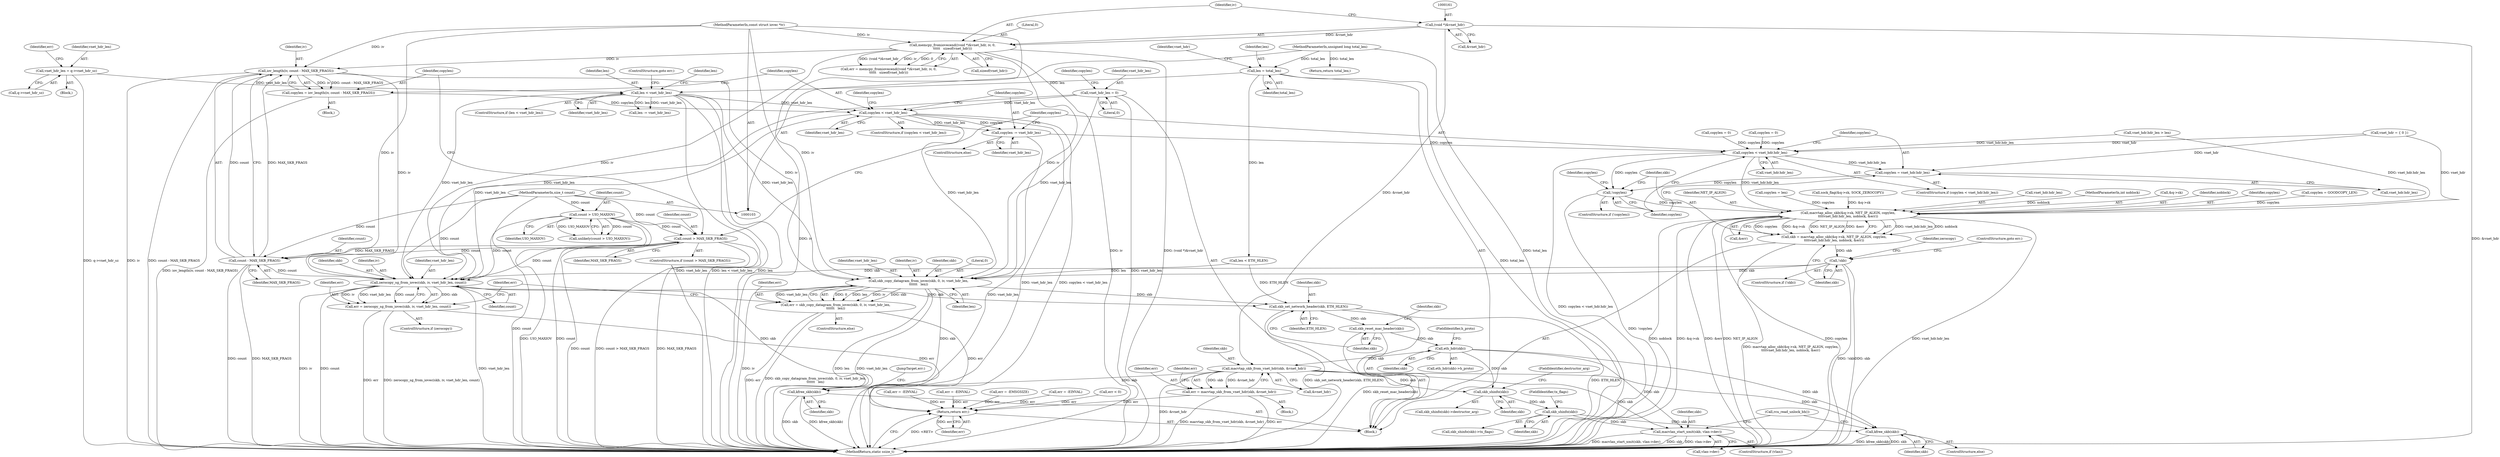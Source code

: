 digraph "0_linux_b92946e2919134ebe2a4083e4302236295ea2a73@API" {
"1000276" [label="(Call,copylen -= vnet_hdr_len)"];
"1000269" [label="(Call,copylen < vnet_hdr_len)"];
"1000261" [label="(Call,copylen = iov_length(iv, count - MAX_SKB_FRAGS))"];
"1000263" [label="(Call,iov_length(iv, count - MAX_SKB_FRAGS))"];
"1000159" [label="(Call,memcpy_fromiovecend((void *)&vnet_hdr, iv, 0,\n\t\t\t\t\t   sizeof(vnet_hdr)))"];
"1000160" [label="(Call,(void *)&vnet_hdr)"];
"1000106" [label="(MethodParameterIn,const struct iovec *iv)"];
"1000265" [label="(Call,count - MAX_SKB_FRAGS)"];
"1000257" [label="(Call,count > MAX_SKB_FRAGS)"];
"1000233" [label="(Call,count > UIO_MAXIOV)"];
"1000108" [label="(MethodParameterIn,size_t count)"];
"1000122" [label="(Call,vnet_hdr_len = 0)"];
"1000150" [label="(Call,len < vnet_hdr_len)"];
"1000114" [label="(Call,len = total_len)"];
"1000107" [label="(MethodParameterIn,unsigned long total_len)"];
"1000140" [label="(Call,vnet_hdr_len = q->vnet_hdr_sz)"];
"1000280" [label="(Call,copylen < vnet_hdr.hdr_len)"];
"1000285" [label="(Call,copylen = vnet_hdr.hdr_len)"];
"1000291" [label="(Call,!copylen)"];
"1000302" [label="(Call,macvtap_alloc_skb(&q->sk, NET_IP_ALIGN, copylen,\n\t\t\t\tvnet_hdr.hdr_len, noblock, &err))"];
"1000300" [label="(Call,skb = macvtap_alloc_skb(&q->sk, NET_IP_ALIGN, copylen,\n\t\t\t\tvnet_hdr.hdr_len, noblock, &err))"];
"1000316" [label="(Call,!skb)"];
"1000323" [label="(Call,zerocopy_sg_from_iovec(skb, iv, vnet_hdr_len, count))"];
"1000321" [label="(Call,err = zerocopy_sg_from_iovec(skb, iv, vnet_hdr_len, count))"];
"1000424" [label="(Return,return err;)"];
"1000340" [label="(Call,skb_set_network_header(skb, ETH_HLEN))"];
"1000343" [label="(Call,skb_reset_mac_header(skb))"];
"1000350" [label="(Call,eth_hdr(skb))"];
"1000358" [label="(Call,macvtap_skb_from_vnet_hdr(skb, &vnet_hdr))"];
"1000356" [label="(Call,err = macvtap_skb_from_vnet_hdr(skb, &vnet_hdr))"];
"1000377" [label="(Call,skb_shinfo(skb))"];
"1000385" [label="(Call,skb_shinfo(skb))"];
"1000391" [label="(Call,macvlan_start_xmit(skb, vlan->dev))"];
"1000397" [label="(Call,kfree_skb(skb))"];
"1000403" [label="(Call,kfree_skb(skb))"];
"1000331" [label="(Call,skb_copy_datagram_from_iovec(skb, 0, iv, vnet_hdr_len,\n\t\t\t\t\t\t   len))"];
"1000329" [label="(Call,err = skb_copy_datagram_from_iovec(skb, 0, iv, vnet_hdr_len,\n\t\t\t\t\t\t   len))"];
"1000120" [label="(Identifier,vnet_hdr)"];
"1000351" [label="(Identifier,skb)"];
"1000227" [label="(Call,err = -EMSGSIZE)"];
"1000307" [label="(Identifier,NET_IP_ALIGN)"];
"1000141" [label="(Identifier,vnet_hdr_len)"];
"1000160" [label="(Call,(void *)&vnet_hdr)"];
"1000162" [label="(Call,&vnet_hdr)"];
"1000287" [label="(Call,vnet_hdr.hdr_len)"];
"1000324" [label="(Identifier,skb)"];
"1000277" [label="(Identifier,copylen)"];
"1000387" [label="(FieldIdentifier,tx_flags)"];
"1000330" [label="(Identifier,err)"];
"1000165" [label="(Literal,0)"];
"1000400" [label="(Return,return total_len;)"];
"1000327" [label="(Identifier,count)"];
"1000233" [label="(Call,count > UIO_MAXIOV)"];
"1000152" [label="(Identifier,vnet_hdr_len)"];
"1000302" [label="(Call,macvtap_alloc_skb(&q->sk, NET_IP_ALIGN, copylen,\n\t\t\t\tvnet_hdr.hdr_len, noblock, &err))"];
"1000269" [label="(Call,copylen < vnet_hdr_len)"];
"1000355" [label="(Block,)"];
"1000300" [label="(Call,skb = macvtap_alloc_skb(&q->sk, NET_IP_ALIGN, copylen,\n\t\t\t\tvnet_hdr.hdr_len, noblock, &err))"];
"1000157" [label="(Call,err = memcpy_fromiovecend((void *)&vnet_hdr, iv, 0,\n\t\t\t\t\t   sizeof(vnet_hdr)))"];
"1000223" [label="(Call,len < ETH_HLEN)"];
"1000356" [label="(Call,err = macvtap_skb_from_vnet_hdr(skb, &vnet_hdr))"];
"1000139" [label="(Block,)"];
"1000159" [label="(Call,memcpy_fromiovecend((void *)&vnet_hdr, iv, 0,\n\t\t\t\t\t   sizeof(vnet_hdr)))"];
"1000272" [label="(Call,copylen = 0)"];
"1000262" [label="(Identifier,copylen)"];
"1000335" [label="(Identifier,vnet_hdr_len)"];
"1000336" [label="(Identifier,len)"];
"1000377" [label="(Call,skb_shinfo(skb))"];
"1000260" [label="(Block,)"];
"1000297" [label="(Call,copylen = len)"];
"1000267" [label="(Identifier,MAX_SKB_FRAGS)"];
"1000341" [label="(Identifier,skb)"];
"1000106" [label="(MethodParameterIn,const struct iovec *iv)"];
"1000338" [label="(Identifier,err)"];
"1000301" [label="(Identifier,skb)"];
"1000352" [label="(FieldIdentifier,h_proto)"];
"1000328" [label="(ControlStructure,else)"];
"1000326" [label="(Identifier,vnet_hdr_len)"];
"1000405" [label="(JumpTarget,err:)"];
"1000321" [label="(Call,err = zerocopy_sg_from_iovec(skb, iv, vnet_hdr_len, count))"];
"1000140" [label="(Call,vnet_hdr_len = q->vnet_hdr_sz)"];
"1000154" [label="(Call,len -= vnet_hdr_len)"];
"1000244" [label="(Call,sock_flag(&q->sk, SOCK_ZEROCOPY))"];
"1000281" [label="(Identifier,copylen)"];
"1000320" [label="(Identifier,zerocopy)"];
"1000217" [label="(Call,err = -EINVAL)"];
"1000234" [label="(Identifier,count)"];
"1000124" [label="(Literal,0)"];
"1000261" [label="(Call,copylen = iov_length(iv, count - MAX_SKB_FRAGS))"];
"1000318" [label="(ControlStructure,goto err;)"];
"1000258" [label="(Identifier,count)"];
"1000146" [label="(Identifier,err)"];
"1000273" [label="(Identifier,copylen)"];
"1000268" [label="(ControlStructure,if (copylen < vnet_hdr_len))"];
"1000323" [label="(Call,zerocopy_sg_from_iovec(skb, iv, vnet_hdr_len, count))"];
"1000349" [label="(Call,eth_hdr(skb)->h_proto)"];
"1000122" [label="(Call,vnet_hdr_len = 0)"];
"1000127" [label="(Identifier,copylen)"];
"1000342" [label="(Identifier,ETH_HLEN)"];
"1000292" [label="(Identifier,copylen)"];
"1000266" [label="(Identifier,count)"];
"1000270" [label="(Identifier,copylen)"];
"1000275" [label="(ControlStructure,else)"];
"1000360" [label="(Call,&vnet_hdr)"];
"1000115" [label="(Identifier,len)"];
"1000331" [label="(Call,skb_copy_datagram_from_iovec(skb, 0, iv, vnet_hdr_len,\n\t\t\t\t\t\t   len))"];
"1000286" [label="(Identifier,copylen)"];
"1000166" [label="(Call,sizeof(vnet_hdr))"];
"1000359" [label="(Identifier,skb)"];
"1000384" [label="(Call,skb_shinfo(skb)->tx_flags)"];
"1000376" [label="(Call,skb_shinfo(skb)->destructor_arg)"];
"1000259" [label="(Identifier,MAX_SKB_FRAGS)"];
"1000357" [label="(Identifier,err)"];
"1000322" [label="(Identifier,err)"];
"1000315" [label="(ControlStructure,if (!skb))"];
"1000385" [label="(Call,skb_shinfo(skb))"];
"1000169" [label="(Call,err < 0)"];
"1000386" [label="(Identifier,skb)"];
"1000280" [label="(Call,copylen < vnet_hdr.hdr_len)"];
"1000235" [label="(Identifier,UIO_MAXIOV)"];
"1000290" [label="(ControlStructure,if (!copylen))"];
"1000425" [label="(Identifier,err)"];
"1000334" [label="(Identifier,iv)"];
"1000309" [label="(Call,vnet_hdr.hdr_len)"];
"1000399" [label="(Call,rcu_read_unlock_bh())"];
"1000150" [label="(Call,len < vnet_hdr_len)"];
"1000347" [label="(Identifier,skb)"];
"1000109" [label="(MethodParameterIn,int noblock)"];
"1000316" [label="(Call,!skb)"];
"1000265" [label="(Call,count - MAX_SKB_FRAGS)"];
"1000389" [label="(ControlStructure,if (vlan))"];
"1000151" [label="(Identifier,len)"];
"1000126" [label="(Call,copylen = 0)"];
"1000153" [label="(ControlStructure,goto err;)"];
"1000303" [label="(Call,&q->sk)"];
"1000294" [label="(Identifier,copylen)"];
"1000164" [label="(Identifier,iv)"];
"1000340" [label="(Call,skb_set_network_header(skb, ETH_HLEN))"];
"1000332" [label="(Identifier,skb)"];
"1000257" [label="(Call,count > MAX_SKB_FRAGS)"];
"1000424" [label="(Return,return err;)"];
"1000343" [label="(Call,skb_reset_mac_header(skb))"];
"1000391" [label="(Call,macvlan_start_xmit(skb, vlan->dev))"];
"1000363" [label="(Identifier,err)"];
"1000397" [label="(Call,kfree_skb(skb))"];
"1000278" [label="(Identifier,vnet_hdr_len)"];
"1000123" [label="(Identifier,vnet_hdr_len)"];
"1000398" [label="(Identifier,skb)"];
"1000279" [label="(ControlStructure,if (copylen < vnet_hdr.hdr_len))"];
"1000256" [label="(ControlStructure,if (count > MAX_SKB_FRAGS))"];
"1000271" [label="(Identifier,vnet_hdr_len)"];
"1000206" [label="(Call,err = -EINVAL)"];
"1000145" [label="(Call,err = -EINVAL)"];
"1000142" [label="(Call,q->vnet_hdr_sz)"];
"1000285" [label="(Call,copylen = vnet_hdr.hdr_len)"];
"1000325" [label="(Identifier,iv)"];
"1000312" [label="(Identifier,noblock)"];
"1000403" [label="(Call,kfree_skb(skb))"];
"1000404" [label="(Identifier,skb)"];
"1000308" [label="(Identifier,copylen)"];
"1000149" [label="(ControlStructure,if (len < vnet_hdr_len))"];
"1000211" [label="(Call,vnet_hdr.hdr_len > len)"];
"1000291" [label="(Call,!copylen)"];
"1000317" [label="(Identifier,skb)"];
"1000329" [label="(Call,err = skb_copy_datagram_from_iovec(skb, 0, iv, vnet_hdr_len,\n\t\t\t\t\t\t   len))"];
"1000276" [label="(Call,copylen -= vnet_hdr_len)"];
"1000232" [label="(Call,unlikely(count > UIO_MAXIOV))"];
"1000119" [label="(Call,vnet_hdr = { 0 })"];
"1000393" [label="(Call,vlan->dev)"];
"1000392" [label="(Identifier,skb)"];
"1000396" [label="(ControlStructure,else)"];
"1000282" [label="(Call,vnet_hdr.hdr_len)"];
"1000114" [label="(Call,len = total_len)"];
"1000358" [label="(Call,macvtap_skb_from_vnet_hdr(skb, &vnet_hdr))"];
"1000264" [label="(Identifier,iv)"];
"1000107" [label="(MethodParameterIn,unsigned long total_len)"];
"1000313" [label="(Call,&err)"];
"1000350" [label="(Call,eth_hdr(skb))"];
"1000293" [label="(Call,copylen = GOODCOPY_LEN)"];
"1000378" [label="(Identifier,skb)"];
"1000379" [label="(FieldIdentifier,destructor_arg)"];
"1000155" [label="(Identifier,len)"];
"1000263" [label="(Call,iov_length(iv, count - MAX_SKB_FRAGS))"];
"1000426" [label="(MethodReturn,static ssize_t)"];
"1000116" [label="(Identifier,total_len)"];
"1000319" [label="(ControlStructure,if (zerocopy))"];
"1000333" [label="(Literal,0)"];
"1000344" [label="(Identifier,skb)"];
"1000108" [label="(MethodParameterIn,size_t count)"];
"1000110" [label="(Block,)"];
"1000276" -> "1000275"  [label="AST: "];
"1000276" -> "1000278"  [label="CFG: "];
"1000277" -> "1000276"  [label="AST: "];
"1000278" -> "1000276"  [label="AST: "];
"1000281" -> "1000276"  [label="CFG: "];
"1000276" -> "1000426"  [label="DDG: vnet_hdr_len"];
"1000269" -> "1000276"  [label="DDG: vnet_hdr_len"];
"1000269" -> "1000276"  [label="DDG: copylen"];
"1000276" -> "1000280"  [label="DDG: copylen"];
"1000269" -> "1000268"  [label="AST: "];
"1000269" -> "1000271"  [label="CFG: "];
"1000270" -> "1000269"  [label="AST: "];
"1000271" -> "1000269"  [label="AST: "];
"1000273" -> "1000269"  [label="CFG: "];
"1000277" -> "1000269"  [label="CFG: "];
"1000269" -> "1000426"  [label="DDG: copylen < vnet_hdr_len"];
"1000269" -> "1000426"  [label="DDG: vnet_hdr_len"];
"1000261" -> "1000269"  [label="DDG: copylen"];
"1000122" -> "1000269"  [label="DDG: vnet_hdr_len"];
"1000150" -> "1000269"  [label="DDG: vnet_hdr_len"];
"1000269" -> "1000323"  [label="DDG: vnet_hdr_len"];
"1000269" -> "1000331"  [label="DDG: vnet_hdr_len"];
"1000261" -> "1000260"  [label="AST: "];
"1000261" -> "1000263"  [label="CFG: "];
"1000262" -> "1000261"  [label="AST: "];
"1000263" -> "1000261"  [label="AST: "];
"1000270" -> "1000261"  [label="CFG: "];
"1000261" -> "1000426"  [label="DDG: iov_length(iv, count - MAX_SKB_FRAGS)"];
"1000263" -> "1000261"  [label="DDG: iv"];
"1000263" -> "1000261"  [label="DDG: count - MAX_SKB_FRAGS"];
"1000263" -> "1000265"  [label="CFG: "];
"1000264" -> "1000263"  [label="AST: "];
"1000265" -> "1000263"  [label="AST: "];
"1000263" -> "1000426"  [label="DDG: count - MAX_SKB_FRAGS"];
"1000263" -> "1000426"  [label="DDG: iv"];
"1000159" -> "1000263"  [label="DDG: iv"];
"1000106" -> "1000263"  [label="DDG: iv"];
"1000265" -> "1000263"  [label="DDG: count"];
"1000265" -> "1000263"  [label="DDG: MAX_SKB_FRAGS"];
"1000263" -> "1000323"  [label="DDG: iv"];
"1000263" -> "1000331"  [label="DDG: iv"];
"1000159" -> "1000157"  [label="AST: "];
"1000159" -> "1000166"  [label="CFG: "];
"1000160" -> "1000159"  [label="AST: "];
"1000164" -> "1000159"  [label="AST: "];
"1000165" -> "1000159"  [label="AST: "];
"1000166" -> "1000159"  [label="AST: "];
"1000157" -> "1000159"  [label="CFG: "];
"1000159" -> "1000426"  [label="DDG: iv"];
"1000159" -> "1000426"  [label="DDG: (void *)&vnet_hdr"];
"1000159" -> "1000157"  [label="DDG: (void *)&vnet_hdr"];
"1000159" -> "1000157"  [label="DDG: iv"];
"1000159" -> "1000157"  [label="DDG: 0"];
"1000160" -> "1000159"  [label="DDG: &vnet_hdr"];
"1000106" -> "1000159"  [label="DDG: iv"];
"1000159" -> "1000323"  [label="DDG: iv"];
"1000159" -> "1000331"  [label="DDG: iv"];
"1000160" -> "1000162"  [label="CFG: "];
"1000161" -> "1000160"  [label="AST: "];
"1000162" -> "1000160"  [label="AST: "];
"1000164" -> "1000160"  [label="CFG: "];
"1000160" -> "1000426"  [label="DDG: &vnet_hdr"];
"1000160" -> "1000358"  [label="DDG: &vnet_hdr"];
"1000106" -> "1000103"  [label="AST: "];
"1000106" -> "1000426"  [label="DDG: iv"];
"1000106" -> "1000323"  [label="DDG: iv"];
"1000106" -> "1000331"  [label="DDG: iv"];
"1000265" -> "1000267"  [label="CFG: "];
"1000266" -> "1000265"  [label="AST: "];
"1000267" -> "1000265"  [label="AST: "];
"1000265" -> "1000426"  [label="DDG: MAX_SKB_FRAGS"];
"1000265" -> "1000426"  [label="DDG: count"];
"1000257" -> "1000265"  [label="DDG: count"];
"1000257" -> "1000265"  [label="DDG: MAX_SKB_FRAGS"];
"1000108" -> "1000265"  [label="DDG: count"];
"1000265" -> "1000323"  [label="DDG: count"];
"1000257" -> "1000256"  [label="AST: "];
"1000257" -> "1000259"  [label="CFG: "];
"1000258" -> "1000257"  [label="AST: "];
"1000259" -> "1000257"  [label="AST: "];
"1000262" -> "1000257"  [label="CFG: "];
"1000281" -> "1000257"  [label="CFG: "];
"1000257" -> "1000426"  [label="DDG: MAX_SKB_FRAGS"];
"1000257" -> "1000426"  [label="DDG: count"];
"1000257" -> "1000426"  [label="DDG: count > MAX_SKB_FRAGS"];
"1000233" -> "1000257"  [label="DDG: count"];
"1000108" -> "1000257"  [label="DDG: count"];
"1000257" -> "1000323"  [label="DDG: count"];
"1000233" -> "1000232"  [label="AST: "];
"1000233" -> "1000235"  [label="CFG: "];
"1000234" -> "1000233"  [label="AST: "];
"1000235" -> "1000233"  [label="AST: "];
"1000232" -> "1000233"  [label="CFG: "];
"1000233" -> "1000426"  [label="DDG: UIO_MAXIOV"];
"1000233" -> "1000426"  [label="DDG: count"];
"1000233" -> "1000232"  [label="DDG: count"];
"1000233" -> "1000232"  [label="DDG: UIO_MAXIOV"];
"1000108" -> "1000233"  [label="DDG: count"];
"1000233" -> "1000323"  [label="DDG: count"];
"1000108" -> "1000103"  [label="AST: "];
"1000108" -> "1000426"  [label="DDG: count"];
"1000108" -> "1000323"  [label="DDG: count"];
"1000122" -> "1000110"  [label="AST: "];
"1000122" -> "1000124"  [label="CFG: "];
"1000123" -> "1000122"  [label="AST: "];
"1000124" -> "1000122"  [label="AST: "];
"1000127" -> "1000122"  [label="CFG: "];
"1000122" -> "1000426"  [label="DDG: vnet_hdr_len"];
"1000122" -> "1000323"  [label="DDG: vnet_hdr_len"];
"1000122" -> "1000331"  [label="DDG: vnet_hdr_len"];
"1000150" -> "1000149"  [label="AST: "];
"1000150" -> "1000152"  [label="CFG: "];
"1000151" -> "1000150"  [label="AST: "];
"1000152" -> "1000150"  [label="AST: "];
"1000153" -> "1000150"  [label="CFG: "];
"1000155" -> "1000150"  [label="CFG: "];
"1000150" -> "1000426"  [label="DDG: len"];
"1000150" -> "1000426"  [label="DDG: vnet_hdr_len"];
"1000150" -> "1000426"  [label="DDG: len < vnet_hdr_len"];
"1000114" -> "1000150"  [label="DDG: len"];
"1000140" -> "1000150"  [label="DDG: vnet_hdr_len"];
"1000150" -> "1000154"  [label="DDG: vnet_hdr_len"];
"1000150" -> "1000154"  [label="DDG: len"];
"1000150" -> "1000323"  [label="DDG: vnet_hdr_len"];
"1000150" -> "1000331"  [label="DDG: vnet_hdr_len"];
"1000114" -> "1000110"  [label="AST: "];
"1000114" -> "1000116"  [label="CFG: "];
"1000115" -> "1000114"  [label="AST: "];
"1000116" -> "1000114"  [label="AST: "];
"1000120" -> "1000114"  [label="CFG: "];
"1000114" -> "1000426"  [label="DDG: total_len"];
"1000107" -> "1000114"  [label="DDG: total_len"];
"1000114" -> "1000223"  [label="DDG: len"];
"1000107" -> "1000103"  [label="AST: "];
"1000107" -> "1000426"  [label="DDG: total_len"];
"1000107" -> "1000400"  [label="DDG: total_len"];
"1000140" -> "1000139"  [label="AST: "];
"1000140" -> "1000142"  [label="CFG: "];
"1000141" -> "1000140"  [label="AST: "];
"1000142" -> "1000140"  [label="AST: "];
"1000146" -> "1000140"  [label="CFG: "];
"1000140" -> "1000426"  [label="DDG: q->vnet_hdr_sz"];
"1000280" -> "1000279"  [label="AST: "];
"1000280" -> "1000282"  [label="CFG: "];
"1000281" -> "1000280"  [label="AST: "];
"1000282" -> "1000280"  [label="AST: "];
"1000286" -> "1000280"  [label="CFG: "];
"1000292" -> "1000280"  [label="CFG: "];
"1000280" -> "1000426"  [label="DDG: copylen < vnet_hdr.hdr_len"];
"1000126" -> "1000280"  [label="DDG: copylen"];
"1000272" -> "1000280"  [label="DDG: copylen"];
"1000211" -> "1000280"  [label="DDG: vnet_hdr.hdr_len"];
"1000119" -> "1000280"  [label="DDG: vnet_hdr"];
"1000280" -> "1000285"  [label="DDG: vnet_hdr.hdr_len"];
"1000280" -> "1000291"  [label="DDG: copylen"];
"1000280" -> "1000302"  [label="DDG: vnet_hdr.hdr_len"];
"1000285" -> "1000279"  [label="AST: "];
"1000285" -> "1000287"  [label="CFG: "];
"1000286" -> "1000285"  [label="AST: "];
"1000287" -> "1000285"  [label="AST: "];
"1000292" -> "1000285"  [label="CFG: "];
"1000119" -> "1000285"  [label="DDG: vnet_hdr"];
"1000285" -> "1000291"  [label="DDG: copylen"];
"1000291" -> "1000290"  [label="AST: "];
"1000291" -> "1000292"  [label="CFG: "];
"1000292" -> "1000291"  [label="AST: "];
"1000294" -> "1000291"  [label="CFG: "];
"1000301" -> "1000291"  [label="CFG: "];
"1000291" -> "1000426"  [label="DDG: !copylen"];
"1000291" -> "1000302"  [label="DDG: copylen"];
"1000302" -> "1000300"  [label="AST: "];
"1000302" -> "1000313"  [label="CFG: "];
"1000303" -> "1000302"  [label="AST: "];
"1000307" -> "1000302"  [label="AST: "];
"1000308" -> "1000302"  [label="AST: "];
"1000309" -> "1000302"  [label="AST: "];
"1000312" -> "1000302"  [label="AST: "];
"1000313" -> "1000302"  [label="AST: "];
"1000300" -> "1000302"  [label="CFG: "];
"1000302" -> "1000426"  [label="DDG: vnet_hdr.hdr_len"];
"1000302" -> "1000426"  [label="DDG: noblock"];
"1000302" -> "1000426"  [label="DDG: &q->sk"];
"1000302" -> "1000426"  [label="DDG: &err"];
"1000302" -> "1000426"  [label="DDG: NET_IP_ALIGN"];
"1000302" -> "1000426"  [label="DDG: copylen"];
"1000302" -> "1000300"  [label="DDG: vnet_hdr.hdr_len"];
"1000302" -> "1000300"  [label="DDG: noblock"];
"1000302" -> "1000300"  [label="DDG: copylen"];
"1000302" -> "1000300"  [label="DDG: &q->sk"];
"1000302" -> "1000300"  [label="DDG: NET_IP_ALIGN"];
"1000302" -> "1000300"  [label="DDG: &err"];
"1000244" -> "1000302"  [label="DDG: &q->sk"];
"1000297" -> "1000302"  [label="DDG: copylen"];
"1000293" -> "1000302"  [label="DDG: copylen"];
"1000211" -> "1000302"  [label="DDG: vnet_hdr.hdr_len"];
"1000119" -> "1000302"  [label="DDG: vnet_hdr"];
"1000109" -> "1000302"  [label="DDG: noblock"];
"1000300" -> "1000110"  [label="AST: "];
"1000301" -> "1000300"  [label="AST: "];
"1000317" -> "1000300"  [label="CFG: "];
"1000300" -> "1000426"  [label="DDG: macvtap_alloc_skb(&q->sk, NET_IP_ALIGN, copylen,\n\t\t\t\tvnet_hdr.hdr_len, noblock, &err)"];
"1000300" -> "1000316"  [label="DDG: skb"];
"1000316" -> "1000315"  [label="AST: "];
"1000316" -> "1000317"  [label="CFG: "];
"1000317" -> "1000316"  [label="AST: "];
"1000318" -> "1000316"  [label="CFG: "];
"1000320" -> "1000316"  [label="CFG: "];
"1000316" -> "1000426"  [label="DDG: !skb"];
"1000316" -> "1000426"  [label="DDG: skb"];
"1000316" -> "1000323"  [label="DDG: skb"];
"1000316" -> "1000331"  [label="DDG: skb"];
"1000323" -> "1000321"  [label="AST: "];
"1000323" -> "1000327"  [label="CFG: "];
"1000324" -> "1000323"  [label="AST: "];
"1000325" -> "1000323"  [label="AST: "];
"1000326" -> "1000323"  [label="AST: "];
"1000327" -> "1000323"  [label="AST: "];
"1000321" -> "1000323"  [label="CFG: "];
"1000323" -> "1000426"  [label="DDG: vnet_hdr_len"];
"1000323" -> "1000426"  [label="DDG: iv"];
"1000323" -> "1000426"  [label="DDG: count"];
"1000323" -> "1000321"  [label="DDG: skb"];
"1000323" -> "1000321"  [label="DDG: iv"];
"1000323" -> "1000321"  [label="DDG: vnet_hdr_len"];
"1000323" -> "1000321"  [label="DDG: count"];
"1000323" -> "1000340"  [label="DDG: skb"];
"1000323" -> "1000403"  [label="DDG: skb"];
"1000321" -> "1000319"  [label="AST: "];
"1000322" -> "1000321"  [label="AST: "];
"1000338" -> "1000321"  [label="CFG: "];
"1000321" -> "1000426"  [label="DDG: err"];
"1000321" -> "1000426"  [label="DDG: zerocopy_sg_from_iovec(skb, iv, vnet_hdr_len, count)"];
"1000321" -> "1000424"  [label="DDG: err"];
"1000424" -> "1000110"  [label="AST: "];
"1000424" -> "1000425"  [label="CFG: "];
"1000425" -> "1000424"  [label="AST: "];
"1000426" -> "1000424"  [label="CFG: "];
"1000424" -> "1000426"  [label="DDG: <RET>"];
"1000425" -> "1000424"  [label="DDG: err"];
"1000356" -> "1000424"  [label="DDG: err"];
"1000227" -> "1000424"  [label="DDG: err"];
"1000217" -> "1000424"  [label="DDG: err"];
"1000206" -> "1000424"  [label="DDG: err"];
"1000329" -> "1000424"  [label="DDG: err"];
"1000169" -> "1000424"  [label="DDG: err"];
"1000145" -> "1000424"  [label="DDG: err"];
"1000340" -> "1000110"  [label="AST: "];
"1000340" -> "1000342"  [label="CFG: "];
"1000341" -> "1000340"  [label="AST: "];
"1000342" -> "1000340"  [label="AST: "];
"1000344" -> "1000340"  [label="CFG: "];
"1000340" -> "1000426"  [label="DDG: ETH_HLEN"];
"1000340" -> "1000426"  [label="DDG: skb_set_network_header(skb, ETH_HLEN)"];
"1000331" -> "1000340"  [label="DDG: skb"];
"1000223" -> "1000340"  [label="DDG: ETH_HLEN"];
"1000340" -> "1000343"  [label="DDG: skb"];
"1000343" -> "1000110"  [label="AST: "];
"1000343" -> "1000344"  [label="CFG: "];
"1000344" -> "1000343"  [label="AST: "];
"1000347" -> "1000343"  [label="CFG: "];
"1000343" -> "1000426"  [label="DDG: skb_reset_mac_header(skb)"];
"1000343" -> "1000350"  [label="DDG: skb"];
"1000350" -> "1000349"  [label="AST: "];
"1000350" -> "1000351"  [label="CFG: "];
"1000351" -> "1000350"  [label="AST: "];
"1000352" -> "1000350"  [label="CFG: "];
"1000350" -> "1000358"  [label="DDG: skb"];
"1000350" -> "1000377"  [label="DDG: skb"];
"1000350" -> "1000391"  [label="DDG: skb"];
"1000350" -> "1000397"  [label="DDG: skb"];
"1000358" -> "1000356"  [label="AST: "];
"1000358" -> "1000360"  [label="CFG: "];
"1000359" -> "1000358"  [label="AST: "];
"1000360" -> "1000358"  [label="AST: "];
"1000356" -> "1000358"  [label="CFG: "];
"1000358" -> "1000426"  [label="DDG: &vnet_hdr"];
"1000358" -> "1000356"  [label="DDG: skb"];
"1000358" -> "1000356"  [label="DDG: &vnet_hdr"];
"1000358" -> "1000377"  [label="DDG: skb"];
"1000358" -> "1000391"  [label="DDG: skb"];
"1000358" -> "1000397"  [label="DDG: skb"];
"1000358" -> "1000403"  [label="DDG: skb"];
"1000356" -> "1000355"  [label="AST: "];
"1000357" -> "1000356"  [label="AST: "];
"1000363" -> "1000356"  [label="CFG: "];
"1000356" -> "1000426"  [label="DDG: err"];
"1000356" -> "1000426"  [label="DDG: macvtap_skb_from_vnet_hdr(skb, &vnet_hdr)"];
"1000377" -> "1000376"  [label="AST: "];
"1000377" -> "1000378"  [label="CFG: "];
"1000378" -> "1000377"  [label="AST: "];
"1000379" -> "1000377"  [label="CFG: "];
"1000377" -> "1000385"  [label="DDG: skb"];
"1000385" -> "1000384"  [label="AST: "];
"1000385" -> "1000386"  [label="CFG: "];
"1000386" -> "1000385"  [label="AST: "];
"1000387" -> "1000385"  [label="CFG: "];
"1000385" -> "1000391"  [label="DDG: skb"];
"1000385" -> "1000397"  [label="DDG: skb"];
"1000391" -> "1000389"  [label="AST: "];
"1000391" -> "1000393"  [label="CFG: "];
"1000392" -> "1000391"  [label="AST: "];
"1000393" -> "1000391"  [label="AST: "];
"1000399" -> "1000391"  [label="CFG: "];
"1000391" -> "1000426"  [label="DDG: skb"];
"1000391" -> "1000426"  [label="DDG: vlan->dev"];
"1000391" -> "1000426"  [label="DDG: macvlan_start_xmit(skb, vlan->dev)"];
"1000397" -> "1000396"  [label="AST: "];
"1000397" -> "1000398"  [label="CFG: "];
"1000398" -> "1000397"  [label="AST: "];
"1000399" -> "1000397"  [label="CFG: "];
"1000397" -> "1000426"  [label="DDG: kfree_skb(skb)"];
"1000397" -> "1000426"  [label="DDG: skb"];
"1000403" -> "1000110"  [label="AST: "];
"1000403" -> "1000404"  [label="CFG: "];
"1000404" -> "1000403"  [label="AST: "];
"1000405" -> "1000403"  [label="CFG: "];
"1000403" -> "1000426"  [label="DDG: skb"];
"1000403" -> "1000426"  [label="DDG: kfree_skb(skb)"];
"1000331" -> "1000403"  [label="DDG: skb"];
"1000331" -> "1000329"  [label="AST: "];
"1000331" -> "1000336"  [label="CFG: "];
"1000332" -> "1000331"  [label="AST: "];
"1000333" -> "1000331"  [label="AST: "];
"1000334" -> "1000331"  [label="AST: "];
"1000335" -> "1000331"  [label="AST: "];
"1000336" -> "1000331"  [label="AST: "];
"1000329" -> "1000331"  [label="CFG: "];
"1000331" -> "1000426"  [label="DDG: iv"];
"1000331" -> "1000426"  [label="DDG: len"];
"1000331" -> "1000426"  [label="DDG: vnet_hdr_len"];
"1000331" -> "1000329"  [label="DDG: 0"];
"1000331" -> "1000329"  [label="DDG: len"];
"1000331" -> "1000329"  [label="DDG: iv"];
"1000331" -> "1000329"  [label="DDG: skb"];
"1000331" -> "1000329"  [label="DDG: vnet_hdr_len"];
"1000223" -> "1000331"  [label="DDG: len"];
"1000329" -> "1000328"  [label="AST: "];
"1000330" -> "1000329"  [label="AST: "];
"1000338" -> "1000329"  [label="CFG: "];
"1000329" -> "1000426"  [label="DDG: skb_copy_datagram_from_iovec(skb, 0, iv, vnet_hdr_len,\n\t\t\t\t\t\t   len)"];
"1000329" -> "1000426"  [label="DDG: err"];
}
